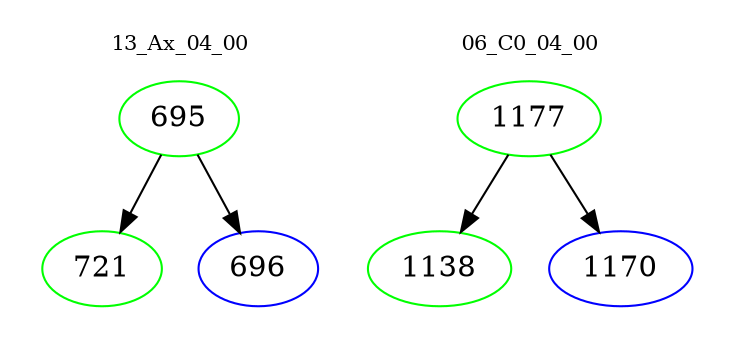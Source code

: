 digraph{
subgraph cluster_0 {
color = white
label = "13_Ax_04_00";
fontsize=10;
T0_695 [label="695", color="green"]
T0_695 -> T0_721 [color="black"]
T0_721 [label="721", color="green"]
T0_695 -> T0_696 [color="black"]
T0_696 [label="696", color="blue"]
}
subgraph cluster_1 {
color = white
label = "06_C0_04_00";
fontsize=10;
T1_1177 [label="1177", color="green"]
T1_1177 -> T1_1138 [color="black"]
T1_1138 [label="1138", color="green"]
T1_1177 -> T1_1170 [color="black"]
T1_1170 [label="1170", color="blue"]
}
}
